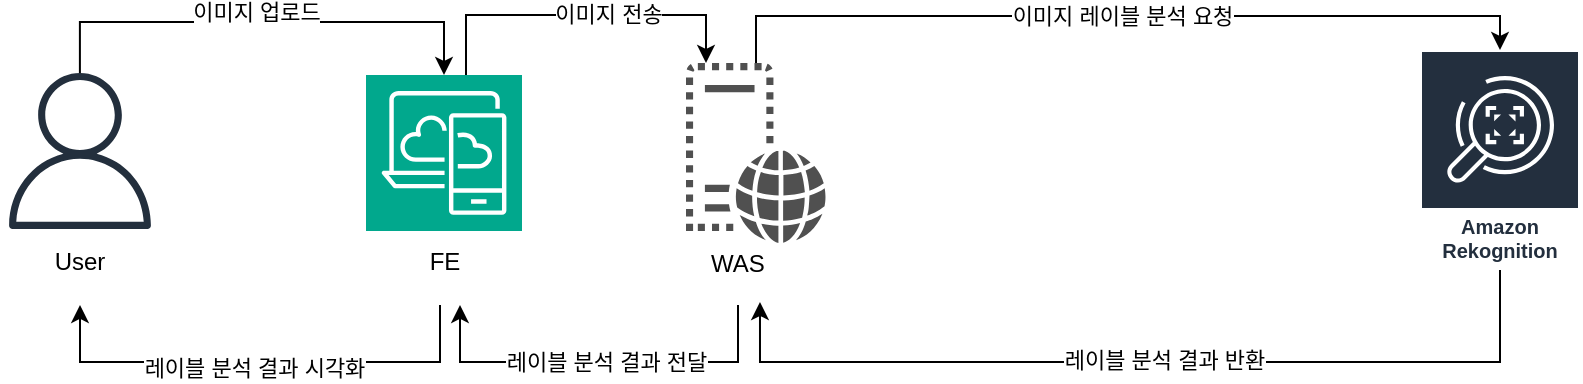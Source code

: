 <mxfile version="23.1.2" type="github">
  <diagram name="페이지-1" id="akfMaTjeusbWMOQIn_Xi">
    <mxGraphModel dx="1243" dy="665" grid="1" gridSize="10" guides="1" tooltips="1" connect="1" arrows="1" fold="1" page="1" pageScale="1" pageWidth="827" pageHeight="1169" math="0" shadow="0">
      <root>
        <mxCell id="0" />
        <mxCell id="1" parent="0" />
        <mxCell id="7qXJFys9bV2b2EMPH2cA-2" value="Amazon Rekognition" style="sketch=0;outlineConnect=0;fontColor=#232F3E;gradientColor=none;strokeColor=#ffffff;fillColor=#232F3E;dashed=0;verticalLabelPosition=middle;verticalAlign=bottom;align=center;html=1;whiteSpace=wrap;fontSize=10;fontStyle=1;spacing=3;shape=mxgraph.aws4.productIcon;prIcon=mxgraph.aws4.rekognition;" vertex="1" parent="1">
          <mxGeometry x="720" y="84" width="80" height="110" as="geometry" />
        </mxCell>
        <mxCell id="7qXJFys9bV2b2EMPH2cA-15" style="edgeStyle=orthogonalEdgeStyle;rounded=0;orthogonalLoop=1;jettySize=auto;html=1;" edge="1" parent="1" source="7qXJFys9bV2b2EMPH2cA-4" target="7qXJFys9bV2b2EMPH2cA-7">
          <mxGeometry relative="1" as="geometry">
            <Array as="points">
              <mxPoint x="243" y="66.48" />
              <mxPoint x="363" y="66.48" />
            </Array>
          </mxGeometry>
        </mxCell>
        <mxCell id="7qXJFys9bV2b2EMPH2cA-16" value="이미지 전송" style="edgeLabel;html=1;align=center;verticalAlign=middle;resizable=0;points=[];" vertex="1" connectable="0" parent="7qXJFys9bV2b2EMPH2cA-15">
          <mxGeometry x="0.157" y="1" relative="1" as="geometry">
            <mxPoint as="offset" />
          </mxGeometry>
        </mxCell>
        <mxCell id="7qXJFys9bV2b2EMPH2cA-4" value="" style="sketch=0;points=[[0,0,0],[0.25,0,0],[0.5,0,0],[0.75,0,0],[1,0,0],[0,1,0],[0.25,1,0],[0.5,1,0],[0.75,1,0],[1,1,0],[0,0.25,0],[0,0.5,0],[0,0.75,0],[1,0.25,0],[1,0.5,0],[1,0.75,0]];outlineConnect=0;fontColor=#232F3E;fillColor=#01A88D;strokeColor=#ffffff;dashed=0;verticalLabelPosition=bottom;verticalAlign=top;align=center;html=1;fontSize=12;fontStyle=0;aspect=fixed;shape=mxgraph.aws4.resourceIcon;resIcon=mxgraph.aws4.desktop_and_app_streaming;" vertex="1" parent="1">
          <mxGeometry x="193" y="96.48" width="78" height="78" as="geometry" />
        </mxCell>
        <mxCell id="7qXJFys9bV2b2EMPH2cA-20" style="edgeStyle=orthogonalEdgeStyle;rounded=0;orthogonalLoop=1;jettySize=auto;html=1;" edge="1" parent="1" source="7qXJFys9bV2b2EMPH2cA-5" target="7qXJFys9bV2b2EMPH2cA-4">
          <mxGeometry relative="1" as="geometry">
            <Array as="points">
              <mxPoint x="50" y="70" />
              <mxPoint x="232" y="70" />
            </Array>
          </mxGeometry>
        </mxCell>
        <mxCell id="7qXJFys9bV2b2EMPH2cA-21" value="이미지 업로드" style="edgeLabel;html=1;align=center;verticalAlign=middle;resizable=0;points=[];" vertex="1" connectable="0" parent="7qXJFys9bV2b2EMPH2cA-20">
          <mxGeometry x="-0.029" y="5" relative="1" as="geometry">
            <mxPoint as="offset" />
          </mxGeometry>
        </mxCell>
        <mxCell id="7qXJFys9bV2b2EMPH2cA-5" value="" style="sketch=0;outlineConnect=0;fontColor=#232F3E;gradientColor=none;fillColor=#232F3D;strokeColor=none;dashed=0;verticalLabelPosition=bottom;verticalAlign=top;align=center;html=1;fontSize=12;fontStyle=0;aspect=fixed;pointerEvents=1;shape=mxgraph.aws4.user;" vertex="1" parent="1">
          <mxGeometry x="11" y="95.48" width="78" height="78" as="geometry" />
        </mxCell>
        <mxCell id="7qXJFys9bV2b2EMPH2cA-17" value="이미지 레이블 분석 요청" style="edgeStyle=orthogonalEdgeStyle;rounded=0;orthogonalLoop=1;jettySize=auto;html=1;" edge="1" parent="1" source="7qXJFys9bV2b2EMPH2cA-7" target="7qXJFys9bV2b2EMPH2cA-2">
          <mxGeometry relative="1" as="geometry">
            <mxPoint x="593" y="80.48" as="targetPoint" />
            <Array as="points">
              <mxPoint x="388" y="67" />
              <mxPoint x="760" y="67" />
            </Array>
          </mxGeometry>
        </mxCell>
        <mxCell id="7qXJFys9bV2b2EMPH2cA-7" value="" style="sketch=0;pointerEvents=1;shadow=0;dashed=0;html=1;strokeColor=none;fillColor=#505050;labelPosition=center;verticalLabelPosition=bottom;verticalAlign=top;outlineConnect=0;align=center;shape=mxgraph.office.servers.virtual_web_server;" vertex="1" parent="1">
          <mxGeometry x="353" y="90.48" width="70" height="90" as="geometry" />
        </mxCell>
        <mxCell id="7qXJFys9bV2b2EMPH2cA-25" value="" style="edgeStyle=orthogonalEdgeStyle;rounded=0;orthogonalLoop=1;jettySize=auto;html=1;" edge="1" parent="1" source="7qXJFys9bV2b2EMPH2cA-11" target="7qXJFys9bV2b2EMPH2cA-12">
          <mxGeometry relative="1" as="geometry">
            <Array as="points">
              <mxPoint x="379" y="240" />
              <mxPoint x="240" y="240" />
            </Array>
          </mxGeometry>
        </mxCell>
        <mxCell id="7qXJFys9bV2b2EMPH2cA-26" value="레이블 분석 결과 전달" style="edgeLabel;html=1;align=center;verticalAlign=middle;resizable=0;points=[];" vertex="1" connectable="0" parent="7qXJFys9bV2b2EMPH2cA-25">
          <mxGeometry x="-0.226" y="1" relative="1" as="geometry">
            <mxPoint x="-19" y="-1" as="offset" />
          </mxGeometry>
        </mxCell>
        <mxCell id="7qXJFys9bV2b2EMPH2cA-11" value="WAS" style="text;html=1;strokeColor=none;fillColor=none;align=center;verticalAlign=middle;whiteSpace=wrap;rounded=0;" vertex="1" parent="1">
          <mxGeometry x="344" y="171.48" width="70" height="40" as="geometry" />
        </mxCell>
        <mxCell id="7qXJFys9bV2b2EMPH2cA-28" style="edgeStyle=orthogonalEdgeStyle;rounded=0;orthogonalLoop=1;jettySize=auto;html=1;" edge="1" parent="1" source="7qXJFys9bV2b2EMPH2cA-12" target="7qXJFys9bV2b2EMPH2cA-13">
          <mxGeometry relative="1" as="geometry">
            <Array as="points">
              <mxPoint x="230" y="240" />
              <mxPoint x="50" y="240" />
            </Array>
          </mxGeometry>
        </mxCell>
        <mxCell id="7qXJFys9bV2b2EMPH2cA-29" value="레이블 분석 결과 시각화" style="edgeLabel;html=1;align=center;verticalAlign=middle;resizable=0;points=[];" vertex="1" connectable="0" parent="7qXJFys9bV2b2EMPH2cA-28">
          <mxGeometry x="0.031" y="3" relative="1" as="geometry">
            <mxPoint as="offset" />
          </mxGeometry>
        </mxCell>
        <mxCell id="7qXJFys9bV2b2EMPH2cA-12" value="FE" style="text;html=1;strokeColor=none;fillColor=none;align=center;verticalAlign=middle;whiteSpace=wrap;rounded=0;" vertex="1" parent="1">
          <mxGeometry x="196.5" y="169.48" width="71" height="42" as="geometry" />
        </mxCell>
        <mxCell id="7qXJFys9bV2b2EMPH2cA-13" value="User" style="text;html=1;strokeColor=none;fillColor=none;align=center;verticalAlign=middle;whiteSpace=wrap;rounded=0;" vertex="1" parent="1">
          <mxGeometry x="10" y="169.48" width="80" height="42" as="geometry" />
        </mxCell>
        <mxCell id="7qXJFys9bV2b2EMPH2cA-22" style="edgeStyle=orthogonalEdgeStyle;rounded=0;orthogonalLoop=1;jettySize=auto;html=1;entryX=0.657;entryY=0.963;entryDx=0;entryDy=0;entryPerimeter=0;" edge="1" parent="1" source="7qXJFys9bV2b2EMPH2cA-2" target="7qXJFys9bV2b2EMPH2cA-11">
          <mxGeometry relative="1" as="geometry">
            <Array as="points">
              <mxPoint x="760" y="240" />
              <mxPoint x="390" y="240" />
            </Array>
          </mxGeometry>
        </mxCell>
        <mxCell id="7qXJFys9bV2b2EMPH2cA-23" value="레이블 분석 결과 반환" style="edgeLabel;html=1;align=center;verticalAlign=middle;resizable=0;points=[];" vertex="1" connectable="0" parent="7qXJFys9bV2b2EMPH2cA-22">
          <mxGeometry x="-0.038" y="-1" relative="1" as="geometry">
            <mxPoint as="offset" />
          </mxGeometry>
        </mxCell>
      </root>
    </mxGraphModel>
  </diagram>
</mxfile>

